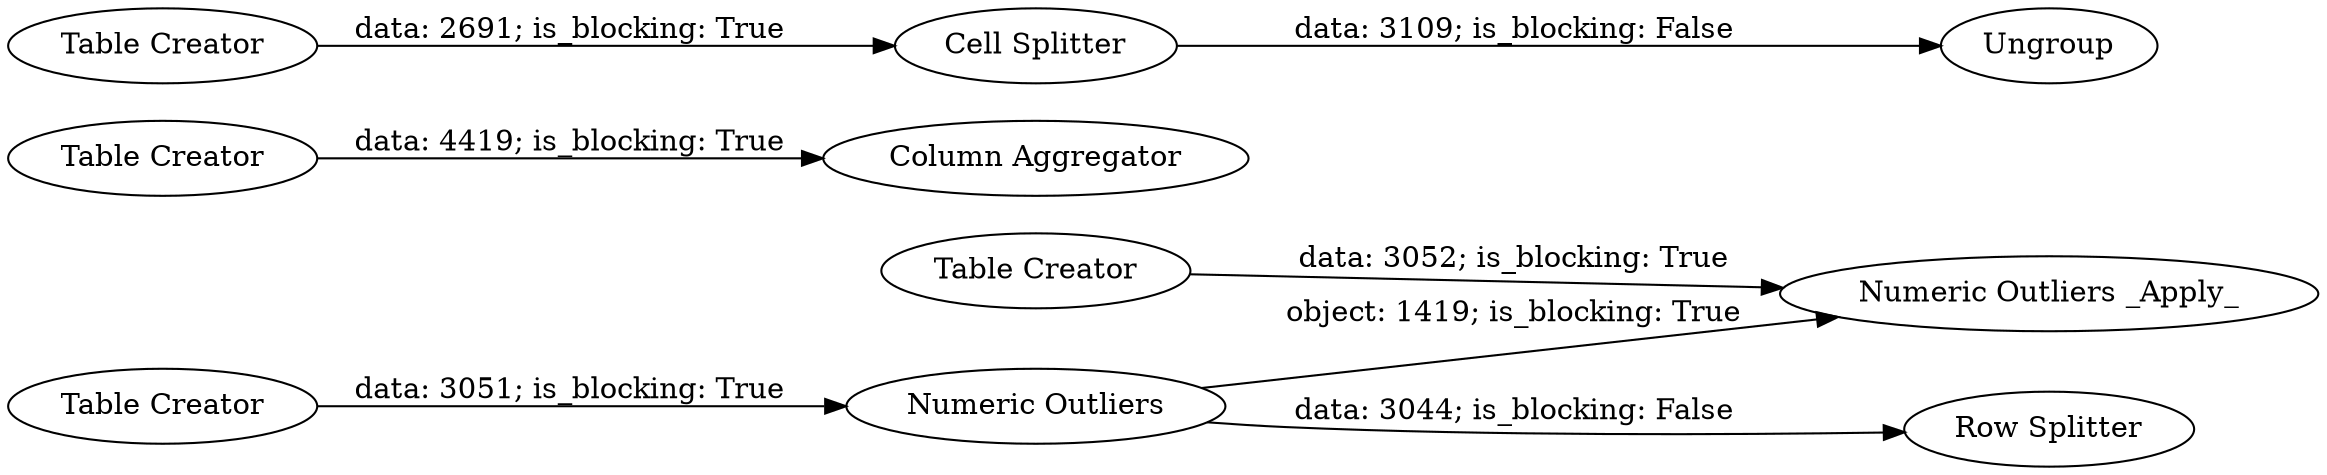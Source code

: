digraph {
	"-8006551833197748637_10" [label="Row Splitter"]
	"-8006551833197748637_11" [label="Column Aggregator"]
	"-8006551833197748637_6" [label="Table Creator"]
	"-8006551833197748637_2" [label="Cell Splitter"]
	"-8006551833197748637_3" [label=Ungroup]
	"-8006551833197748637_9" [label="Table Creator"]
	"-8006551833197748637_12" [label="Table Creator"]
	"-8006551833197748637_1" [label="Table Creator"]
	"-8006551833197748637_5" [label="Numeric Outliers"]
	"-8006551833197748637_7" [label="Numeric Outliers _Apply_"]
	"-8006551833197748637_5" -> "-8006551833197748637_10" [label="data: 3044; is_blocking: False"]
	"-8006551833197748637_12" -> "-8006551833197748637_11" [label="data: 4419; is_blocking: True"]
	"-8006551833197748637_9" -> "-8006551833197748637_7" [label="data: 3052; is_blocking: True"]
	"-8006551833197748637_1" -> "-8006551833197748637_2" [label="data: 2691; is_blocking: True"]
	"-8006551833197748637_5" -> "-8006551833197748637_7" [label="object: 1419; is_blocking: True"]
	"-8006551833197748637_2" -> "-8006551833197748637_3" [label="data: 3109; is_blocking: False"]
	"-8006551833197748637_6" -> "-8006551833197748637_5" [label="data: 3051; is_blocking: True"]
	rankdir=LR
}
